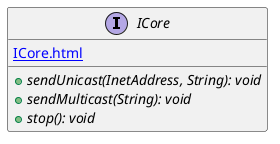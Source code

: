 @startuml

    interface ICore {
        [[ICore.html]]
        {abstract} +sendUnicast(InetAddress, String): void
        {abstract} +sendMulticast(String): void
        {abstract} +stop(): void
    }

@enduml

